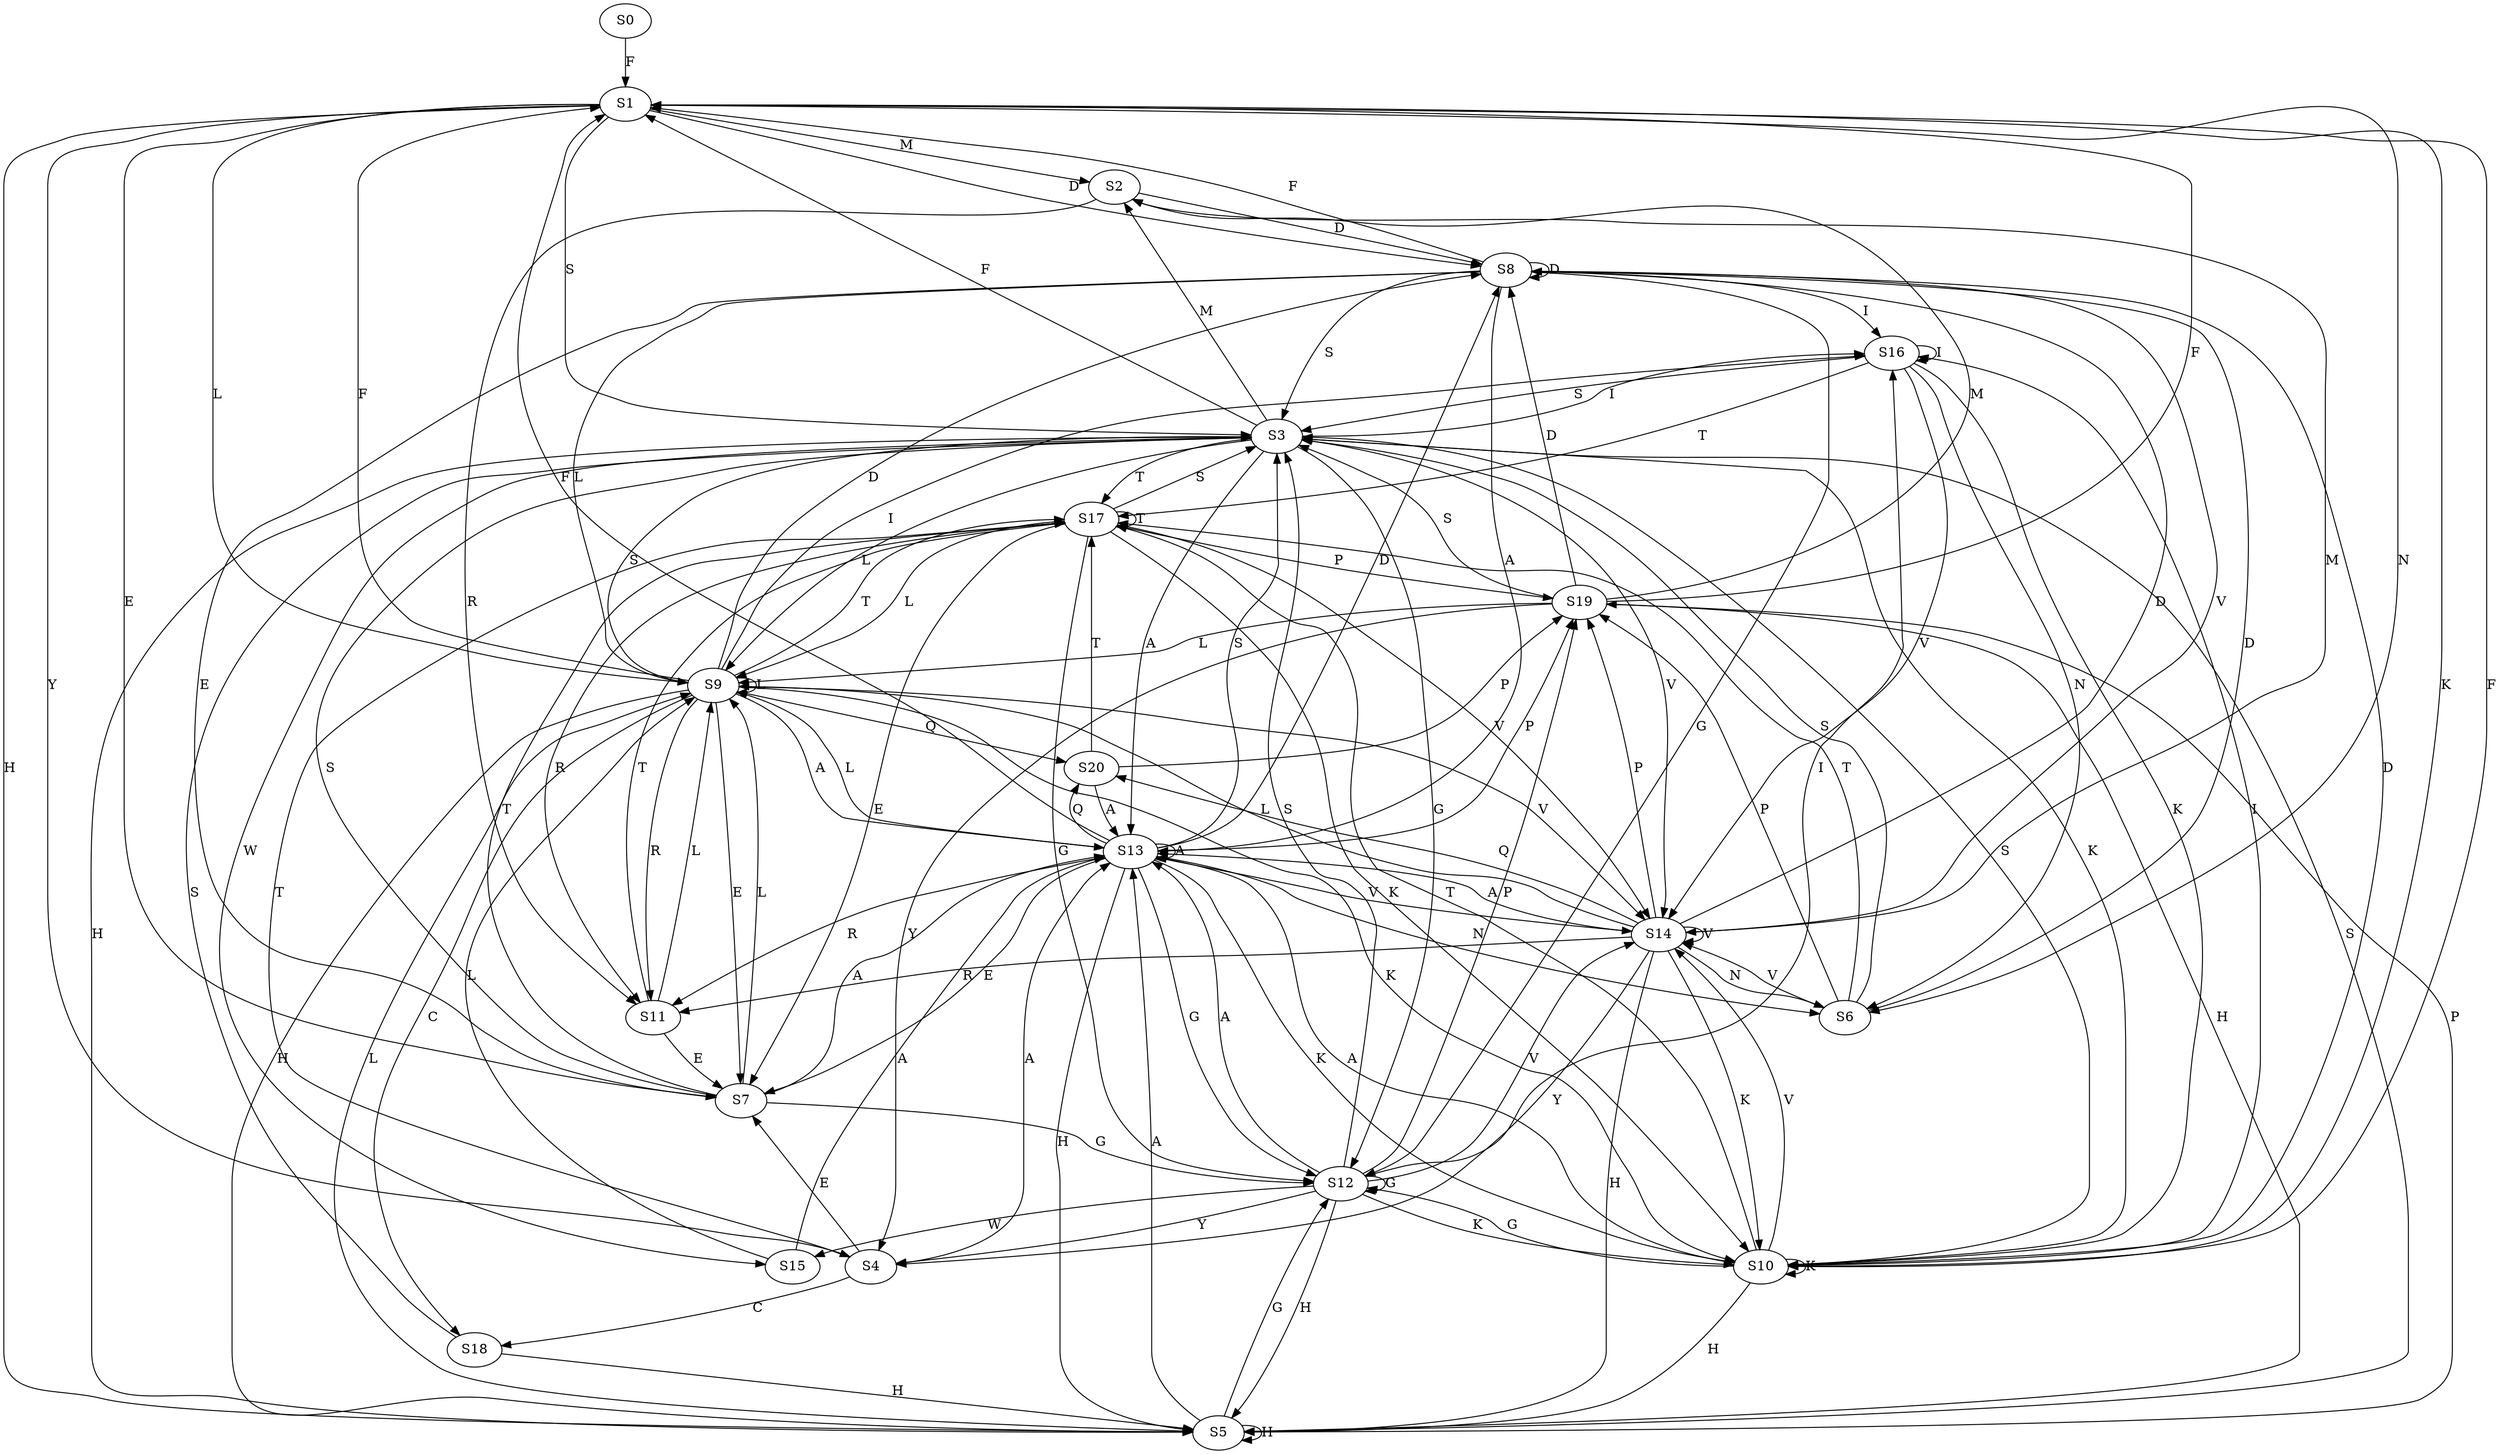 strict digraph  {
	S0 -> S1 [ label = F ];
	S1 -> S2 [ label = M ];
	S1 -> S3 [ label = S ];
	S1 -> S4 [ label = Y ];
	S1 -> S5 [ label = H ];
	S1 -> S6 [ label = N ];
	S1 -> S7 [ label = E ];
	S1 -> S8 [ label = D ];
	S1 -> S9 [ label = L ];
	S1 -> S10 [ label = K ];
	S2 -> S11 [ label = R ];
	S2 -> S8 [ label = D ];
	S3 -> S9 [ label = L ];
	S3 -> S12 [ label = G ];
	S3 -> S10 [ label = K ];
	S3 -> S13 [ label = A ];
	S3 -> S14 [ label = V ];
	S3 -> S2 [ label = M ];
	S3 -> S15 [ label = W ];
	S3 -> S16 [ label = I ];
	S3 -> S1 [ label = F ];
	S3 -> S5 [ label = H ];
	S3 -> S17 [ label = T ];
	S4 -> S7 [ label = E ];
	S4 -> S17 [ label = T ];
	S4 -> S18 [ label = C ];
	S4 -> S13 [ label = A ];
	S5 -> S13 [ label = A ];
	S5 -> S19 [ label = P ];
	S5 -> S3 [ label = S ];
	S5 -> S12 [ label = G ];
	S5 -> S9 [ label = L ];
	S5 -> S5 [ label = H ];
	S6 -> S17 [ label = T ];
	S6 -> S19 [ label = P ];
	S6 -> S14 [ label = V ];
	S6 -> S3 [ label = S ];
	S6 -> S8 [ label = D ];
	S7 -> S12 [ label = G ];
	S7 -> S13 [ label = A ];
	S7 -> S9 [ label = L ];
	S7 -> S17 [ label = T ];
	S7 -> S3 [ label = S ];
	S8 -> S13 [ label = A ];
	S8 -> S1 [ label = F ];
	S8 -> S14 [ label = V ];
	S8 -> S8 [ label = D ];
	S8 -> S3 [ label = S ];
	S8 -> S7 [ label = E ];
	S8 -> S9 [ label = L ];
	S8 -> S12 [ label = G ];
	S8 -> S16 [ label = I ];
	S9 -> S14 [ label = V ];
	S9 -> S13 [ label = A ];
	S9 -> S1 [ label = F ];
	S9 -> S8 [ label = D ];
	S9 -> S10 [ label = K ];
	S9 -> S9 [ label = L ];
	S9 -> S18 [ label = C ];
	S9 -> S17 [ label = T ];
	S9 -> S5 [ label = H ];
	S9 -> S3 [ label = S ];
	S9 -> S16 [ label = I ];
	S9 -> S11 [ label = R ];
	S9 -> S20 [ label = Q ];
	S9 -> S7 [ label = E ];
	S10 -> S8 [ label = D ];
	S10 -> S14 [ label = V ];
	S10 -> S12 [ label = G ];
	S10 -> S17 [ label = T ];
	S10 -> S10 [ label = K ];
	S10 -> S5 [ label = H ];
	S10 -> S1 [ label = F ];
	S10 -> S16 [ label = I ];
	S10 -> S3 [ label = S ];
	S10 -> S13 [ label = A ];
	S11 -> S7 [ label = E ];
	S11 -> S9 [ label = L ];
	S11 -> S17 [ label = T ];
	S12 -> S15 [ label = W ];
	S12 -> S14 [ label = V ];
	S12 -> S13 [ label = A ];
	S12 -> S4 [ label = Y ];
	S12 -> S5 [ label = H ];
	S12 -> S10 [ label = K ];
	S12 -> S3 [ label = S ];
	S12 -> S16 [ label = I ];
	S12 -> S12 [ label = G ];
	S12 -> S19 [ label = P ];
	S13 -> S19 [ label = P ];
	S13 -> S10 [ label = K ];
	S13 -> S13 [ label = A ];
	S13 -> S12 [ label = G ];
	S13 -> S5 [ label = H ];
	S13 -> S7 [ label = E ];
	S13 -> S3 [ label = S ];
	S13 -> S14 [ label = V ];
	S13 -> S8 [ label = D ];
	S13 -> S6 [ label = N ];
	S13 -> S9 [ label = L ];
	S13 -> S1 [ label = F ];
	S13 -> S20 [ label = Q ];
	S13 -> S11 [ label = R ];
	S14 -> S2 [ label = M ];
	S14 -> S6 [ label = N ];
	S14 -> S10 [ label = K ];
	S14 -> S20 [ label = Q ];
	S14 -> S13 [ label = A ];
	S14 -> S5 [ label = H ];
	S14 -> S11 [ label = R ];
	S14 -> S19 [ label = P ];
	S14 -> S9 [ label = L ];
	S14 -> S8 [ label = D ];
	S14 -> S14 [ label = V ];
	S14 -> S4 [ label = Y ];
	S15 -> S13 [ label = A ];
	S15 -> S9 [ label = L ];
	S16 -> S6 [ label = N ];
	S16 -> S10 [ label = K ];
	S16 -> S17 [ label = T ];
	S16 -> S16 [ label = I ];
	S16 -> S14 [ label = V ];
	S16 -> S3 [ label = S ];
	S17 -> S10 [ label = K ];
	S17 -> S19 [ label = P ];
	S17 -> S17 [ label = T ];
	S17 -> S9 [ label = L ];
	S17 -> S14 [ label = V ];
	S17 -> S11 [ label = R ];
	S17 -> S3 [ label = S ];
	S17 -> S12 [ label = G ];
	S17 -> S7 [ label = E ];
	S18 -> S5 [ label = H ];
	S18 -> S3 [ label = S ];
	S19 -> S3 [ label = S ];
	S19 -> S1 [ label = F ];
	S19 -> S2 [ label = M ];
	S19 -> S8 [ label = D ];
	S19 -> S9 [ label = L ];
	S19 -> S5 [ label = H ];
	S19 -> S4 [ label = Y ];
	S20 -> S13 [ label = A ];
	S20 -> S17 [ label = T ];
	S20 -> S19 [ label = P ];
}
